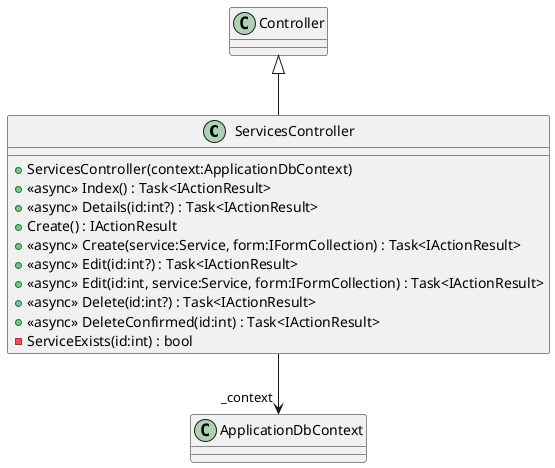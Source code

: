 @startuml
class ServicesController {
    + ServicesController(context:ApplicationDbContext)
    + <<async>> Index() : Task<IActionResult>
    + <<async>> Details(id:int?) : Task<IActionResult>
    + Create() : IActionResult
    + <<async>> Create(service:Service, form:IFormCollection) : Task<IActionResult>
    + <<async>> Edit(id:int?) : Task<IActionResult>
    + <<async>> Edit(id:int, service:Service, form:IFormCollection) : Task<IActionResult>
    + <<async>> Delete(id:int?) : Task<IActionResult>
    + <<async>> DeleteConfirmed(id:int) : Task<IActionResult>
    - ServiceExists(id:int) : bool
}
Controller <|-- ServicesController
ServicesController --> "_context" ApplicationDbContext
@enduml
